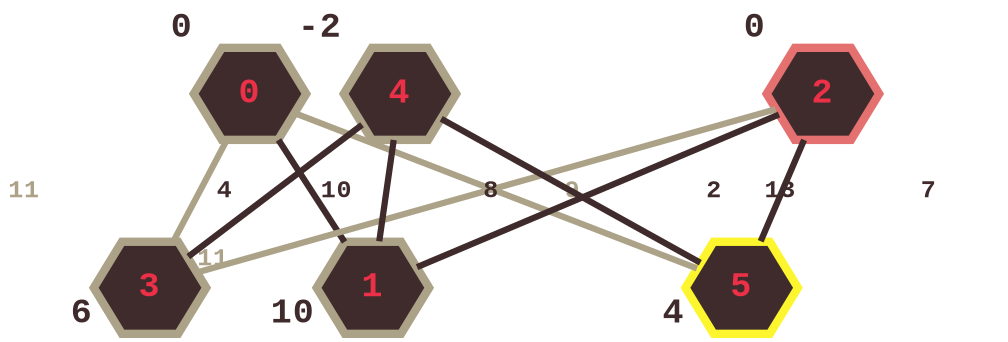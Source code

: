 graph D {

graph [bgcolor=transparent];
node [style=filled shape=hexagon fillcolor="#3f2b2c" color="#aca287"
      fontcolor="#ec3047" fontsize=17 penwidth=4 fontname="Courier New Bold"]
edge [fontsize=12 fontcolor="#3f2b2c" fontname="Courier New Bold" penwidth=3
      color="#3f2b2c"]
splines=false

0 [pos="0,0" xlabel=<<font color="#3f2b2c">0</font>> xlp="45,0"]
1 [pos="0,-300" xlabel=<<font color="#3f2b2c">10</font>> xlp="45,-300"]
2 [pos="200,0" color="#e47070" xlabel=<<font color="#3f2b2c">0</font>>
   xlp="245,0"]
3 [pos="200,-300" xlabel=<<font color="#3f2b2c">6</font>> xlp="245,-300"]
4 [pos="400,0" xlabel=<<font color="#3f2b2c">-2</font>> xlp="445,0"]
5 [pos="400,-300" color="#fdf62e" xlabel=<<font color="#3f2b2c">4</font>>
   xlp="445,-300"]

0 -- 1 [label="10 "]
0 -- 3 [label="11    " color="#aca287" fontcolor="#aca287"]
0 -- 5 [label="9      " color="#aca287" fontcolor="#aca287"]

2 -- 1 [label="13    "]
2 -- 3 [headlabel="11" color="#aca287" fontcolor="#aca287"]
2 -- 5 [label="7    "]

4 -- 1 [label="      8"]
4 -- 3 [label="4    "]
4 -- 5 [label="2 "]
}
